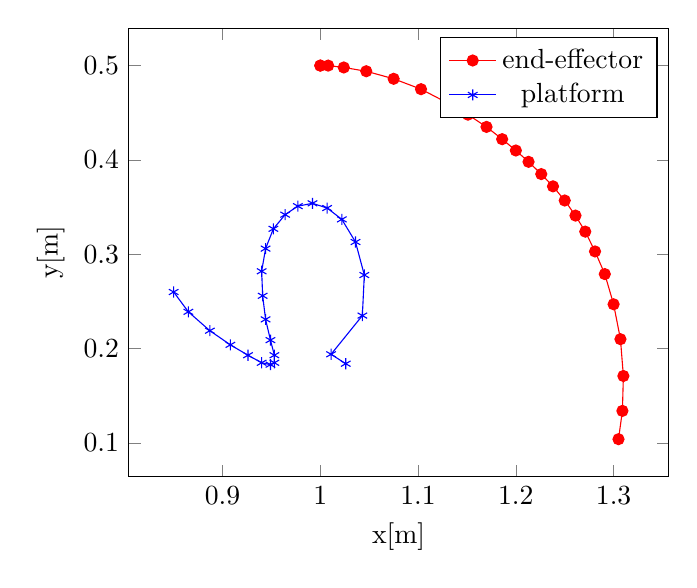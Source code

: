 \begin{tikzpicture}%
\begin{axis}[
	xlabel={x[m]},
	ylabel={y[m]}]

\legend{%
	end-effector\\%
	platform\\%
}%
\addplot[color=red,mark=*] plot coordinates {
	(1.0,	0.5)
	(1.0,	0.5)
	(1.008,	0.5)
	(1.024,	0.498)
	(1.047,	0.494)
	(1.075,	0.486)
	(1.103,	0.475)
	(1.129,	0.461)
	(1.151,	0.448)
	(1.17,	0.435)
	(1.186,	0.422)
	(1.2,	0.41)
	(1.213,	0.398)
	(1.226,	0.385)
	(1.238,	0.372)
	(1.25,	0.357)
	(1.261,	0.341)
	(1.271,	0.324)
	(1.281,	0.303)
	(1.291,	0.279)
	(1.3,	0.247)
	(1.307,	0.21)
	(1.31,	0.171)
	(1.309,	0.134)
	(1.305,	0.104)
};
\addplot[color=blue,mark=asterisk] plot coordinates {
	(0.85,	0.26)
	(0.865,	0.239)
	(0.887,	0.219)
	(0.908,	0.204)
	(0.926,	0.193)
	(0.94,	0.185)
	(0.949,	0.183)
	(0.953,	0.185)
	(0.953,	0.193)
	(0.949,	0.209)
	(0.944,	0.231)
	(0.941,	0.256)
	(0.94,	0.282)
	(0.944,	0.306)
	(0.952,	0.327)
	(0.964,	0.342)
	(0.977,	0.351)
	(0.992,	0.354)
	(1.007,	0.349)
	(1.022,	0.337)
	(1.036,	0.313)
	(1.045,	0.278)
	(1.043,	0.235)
	(1.011,	0.194)
	(1.026,	0.184)
};
\end{axis}
\end{tikzpicture}%
